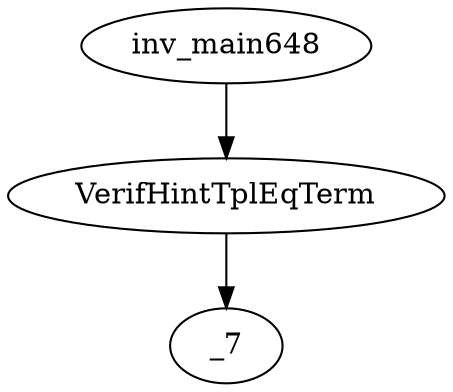 digraph dag {
0 [label="inv_main648"];
1 [label="VerifHintTplEqTerm"];
2 [label="_7"];
0->1
1 -> 2
}
